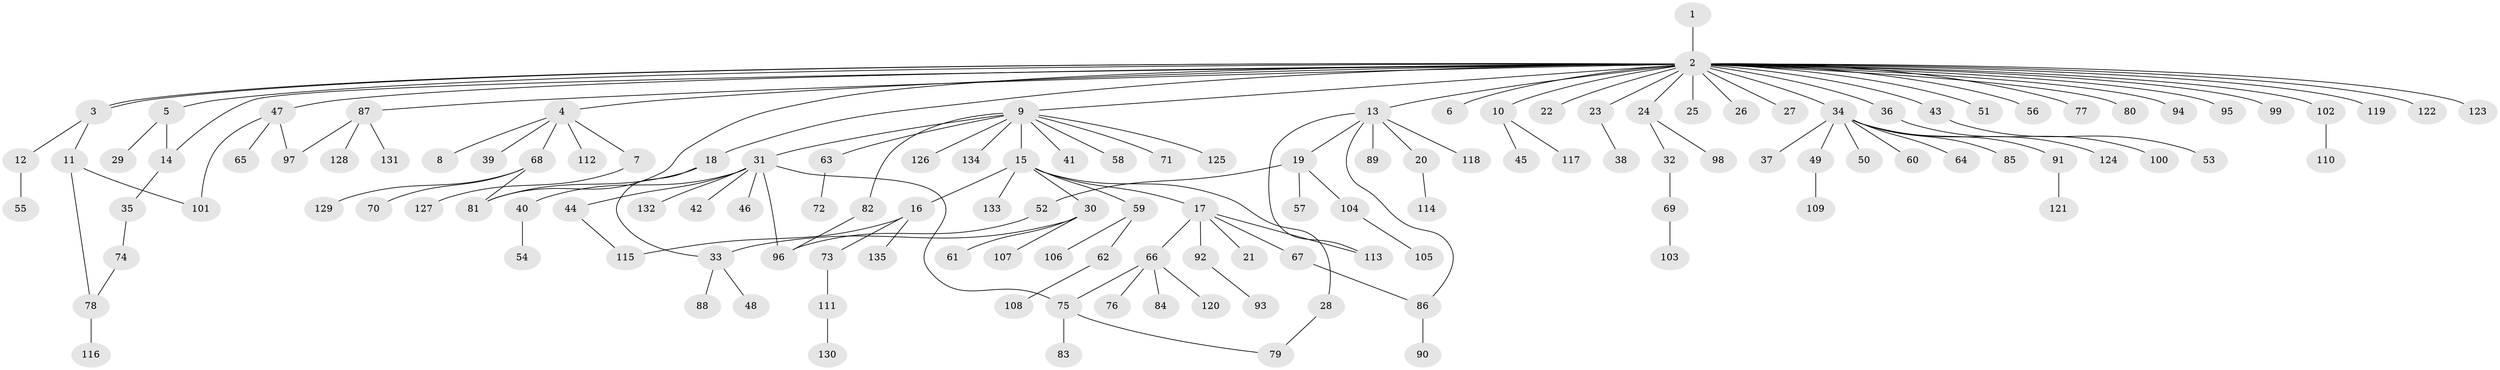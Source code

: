 // coarse degree distribution, {1: 0.6419753086419753, 32: 0.012345679012345678, 5: 0.04938271604938271, 2: 0.18518518518518517, 18: 0.012345679012345678, 8: 0.012345679012345678, 4: 0.012345679012345678, 3: 0.07407407407407407}
// Generated by graph-tools (version 1.1) at 2025/18/03/04/25 18:18:07]
// undirected, 135 vertices, 149 edges
graph export_dot {
graph [start="1"]
  node [color=gray90,style=filled];
  1;
  2;
  3;
  4;
  5;
  6;
  7;
  8;
  9;
  10;
  11;
  12;
  13;
  14;
  15;
  16;
  17;
  18;
  19;
  20;
  21;
  22;
  23;
  24;
  25;
  26;
  27;
  28;
  29;
  30;
  31;
  32;
  33;
  34;
  35;
  36;
  37;
  38;
  39;
  40;
  41;
  42;
  43;
  44;
  45;
  46;
  47;
  48;
  49;
  50;
  51;
  52;
  53;
  54;
  55;
  56;
  57;
  58;
  59;
  60;
  61;
  62;
  63;
  64;
  65;
  66;
  67;
  68;
  69;
  70;
  71;
  72;
  73;
  74;
  75;
  76;
  77;
  78;
  79;
  80;
  81;
  82;
  83;
  84;
  85;
  86;
  87;
  88;
  89;
  90;
  91;
  92;
  93;
  94;
  95;
  96;
  97;
  98;
  99;
  100;
  101;
  102;
  103;
  104;
  105;
  106;
  107;
  108;
  109;
  110;
  111;
  112;
  113;
  114;
  115;
  116;
  117;
  118;
  119;
  120;
  121;
  122;
  123;
  124;
  125;
  126;
  127;
  128;
  129;
  130;
  131;
  132;
  133;
  134;
  135;
  1 -- 2;
  2 -- 3;
  2 -- 3;
  2 -- 4;
  2 -- 5;
  2 -- 6;
  2 -- 9;
  2 -- 10;
  2 -- 13;
  2 -- 14;
  2 -- 18;
  2 -- 22;
  2 -- 23;
  2 -- 24;
  2 -- 25;
  2 -- 26;
  2 -- 27;
  2 -- 34;
  2 -- 36;
  2 -- 43;
  2 -- 47;
  2 -- 51;
  2 -- 56;
  2 -- 77;
  2 -- 80;
  2 -- 81;
  2 -- 87;
  2 -- 94;
  2 -- 95;
  2 -- 99;
  2 -- 102;
  2 -- 119;
  2 -- 122;
  2 -- 123;
  3 -- 11;
  3 -- 12;
  4 -- 7;
  4 -- 8;
  4 -- 39;
  4 -- 68;
  4 -- 112;
  5 -- 14;
  5 -- 29;
  7 -- 127;
  9 -- 15;
  9 -- 31;
  9 -- 41;
  9 -- 58;
  9 -- 63;
  9 -- 71;
  9 -- 82;
  9 -- 125;
  9 -- 126;
  9 -- 134;
  10 -- 45;
  10 -- 117;
  11 -- 78;
  11 -- 101;
  12 -- 55;
  13 -- 19;
  13 -- 20;
  13 -- 86;
  13 -- 89;
  13 -- 113;
  13 -- 118;
  14 -- 35;
  15 -- 16;
  15 -- 17;
  15 -- 28;
  15 -- 30;
  15 -- 59;
  15 -- 133;
  16 -- 73;
  16 -- 115;
  16 -- 135;
  17 -- 21;
  17 -- 66;
  17 -- 67;
  17 -- 92;
  17 -- 113;
  18 -- 33;
  18 -- 81;
  19 -- 52;
  19 -- 57;
  19 -- 104;
  20 -- 114;
  23 -- 38;
  24 -- 32;
  24 -- 98;
  28 -- 79;
  30 -- 33;
  30 -- 61;
  30 -- 107;
  31 -- 40;
  31 -- 42;
  31 -- 44;
  31 -- 46;
  31 -- 75;
  31 -- 96;
  31 -- 132;
  32 -- 69;
  33 -- 48;
  33 -- 88;
  34 -- 37;
  34 -- 49;
  34 -- 50;
  34 -- 60;
  34 -- 64;
  34 -- 85;
  34 -- 91;
  34 -- 124;
  35 -- 74;
  36 -- 100;
  40 -- 54;
  43 -- 53;
  44 -- 115;
  47 -- 65;
  47 -- 97;
  47 -- 101;
  49 -- 109;
  52 -- 96;
  59 -- 62;
  59 -- 106;
  62 -- 108;
  63 -- 72;
  66 -- 75;
  66 -- 76;
  66 -- 84;
  66 -- 120;
  67 -- 86;
  68 -- 70;
  68 -- 81;
  68 -- 129;
  69 -- 103;
  73 -- 111;
  74 -- 78;
  75 -- 79;
  75 -- 83;
  78 -- 116;
  82 -- 96;
  86 -- 90;
  87 -- 97;
  87 -- 128;
  87 -- 131;
  91 -- 121;
  92 -- 93;
  102 -- 110;
  104 -- 105;
  111 -- 130;
}
